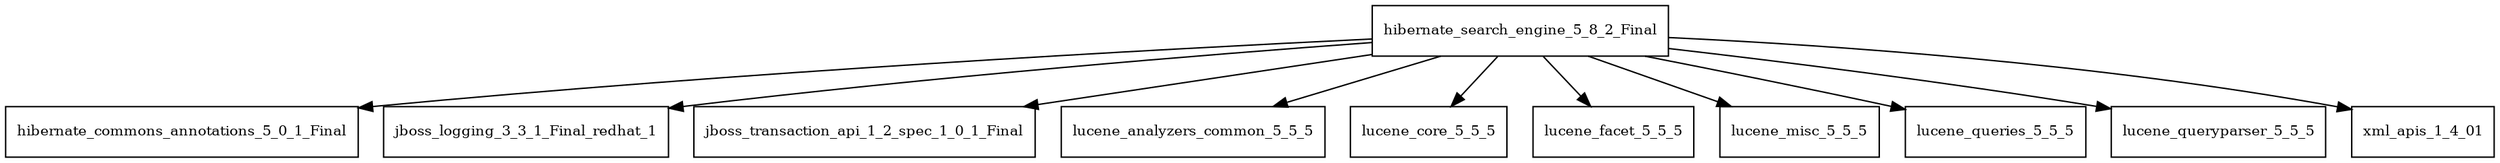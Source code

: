 digraph hibernate_search_engine_5_8_2_Final_dependencies {
  node [shape = box, fontsize=10.0];
  hibernate_search_engine_5_8_2_Final -> hibernate_commons_annotations_5_0_1_Final;
  hibernate_search_engine_5_8_2_Final -> jboss_logging_3_3_1_Final_redhat_1;
  hibernate_search_engine_5_8_2_Final -> jboss_transaction_api_1_2_spec_1_0_1_Final;
  hibernate_search_engine_5_8_2_Final -> lucene_analyzers_common_5_5_5;
  hibernate_search_engine_5_8_2_Final -> lucene_core_5_5_5;
  hibernate_search_engine_5_8_2_Final -> lucene_facet_5_5_5;
  hibernate_search_engine_5_8_2_Final -> lucene_misc_5_5_5;
  hibernate_search_engine_5_8_2_Final -> lucene_queries_5_5_5;
  hibernate_search_engine_5_8_2_Final -> lucene_queryparser_5_5_5;
  hibernate_search_engine_5_8_2_Final -> xml_apis_1_4_01;
}
